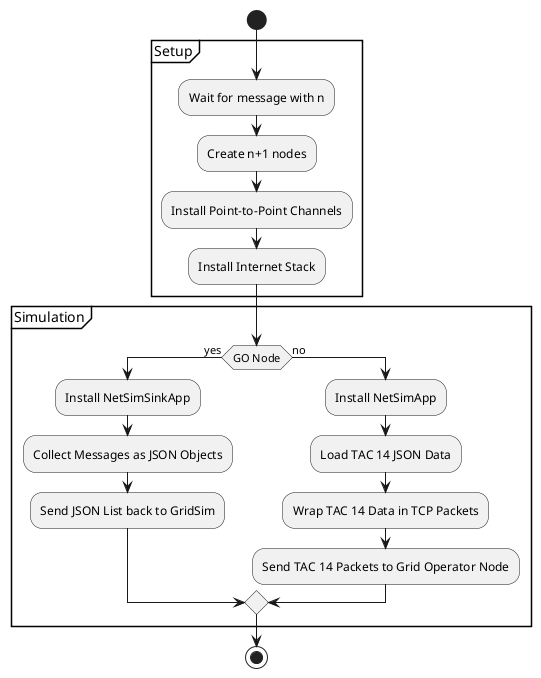 @startuml
'https://plantuml.com/activity-diagram-beta

start
partition Setup{
    :Wait for message with n;
    :Create n+1 nodes;
    :Install Point-to-Point Channels;
    :Install Internet Stack;
}
partition Simulation{
    if (GO Node) then (yes)
    :Install NetSimSinkApp;
    :Collect Messages as JSON Objects;
    :Send JSON List back to GridSim;
    else (no)
    :Install NetSimApp;
    :Load TAC 14 JSON Data;
    :Wrap TAC 14 Data in TCP Packets;
    :Send TAC 14 Packets to Grid Operator Node;
    endif
}
stop

@enduml
